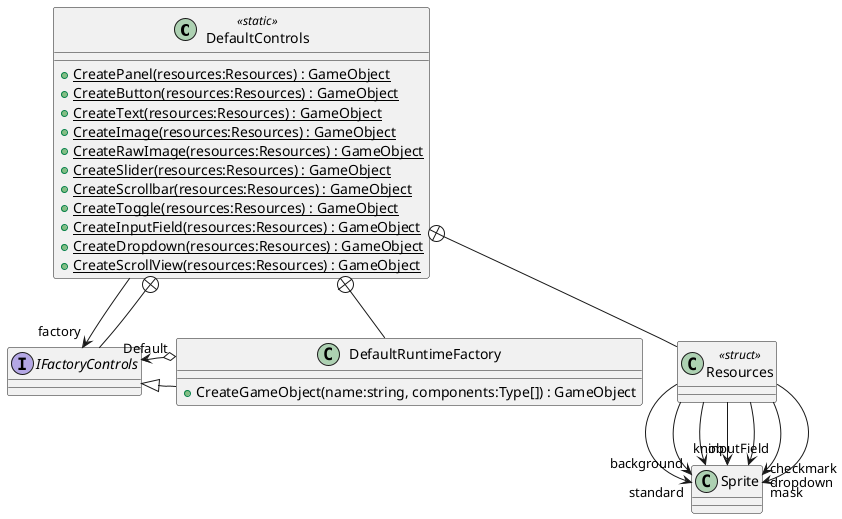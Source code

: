 @startuml
class DefaultControls <<static>> {
    + {static} CreatePanel(resources:Resources) : GameObject
    + {static} CreateButton(resources:Resources) : GameObject
    + {static} CreateText(resources:Resources) : GameObject
    + {static} CreateImage(resources:Resources) : GameObject
    + {static} CreateRawImage(resources:Resources) : GameObject
    + {static} CreateSlider(resources:Resources) : GameObject
    + {static} CreateScrollbar(resources:Resources) : GameObject
    + {static} CreateToggle(resources:Resources) : GameObject
    + {static} CreateInputField(resources:Resources) : GameObject
    + {static} CreateDropdown(resources:Resources) : GameObject
    + {static} CreateScrollView(resources:Resources) : GameObject
}
interface IFactoryControls {
}
class DefaultRuntimeFactory {
    + CreateGameObject(name:string, components:Type[]) : GameObject
}
class Resources <<struct>> {
}
DefaultControls --> "factory" IFactoryControls
DefaultControls +-- IFactoryControls
DefaultControls +-- DefaultRuntimeFactory
IFactoryControls <|-- DefaultRuntimeFactory
DefaultRuntimeFactory o-> "Default" IFactoryControls
DefaultControls +-- Resources
Resources --> "standard" Sprite
Resources --> "background" Sprite
Resources --> "inputField" Sprite
Resources --> "knob" Sprite
Resources --> "checkmark" Sprite
Resources --> "dropdown" Sprite
Resources --> "mask" Sprite
@enduml
